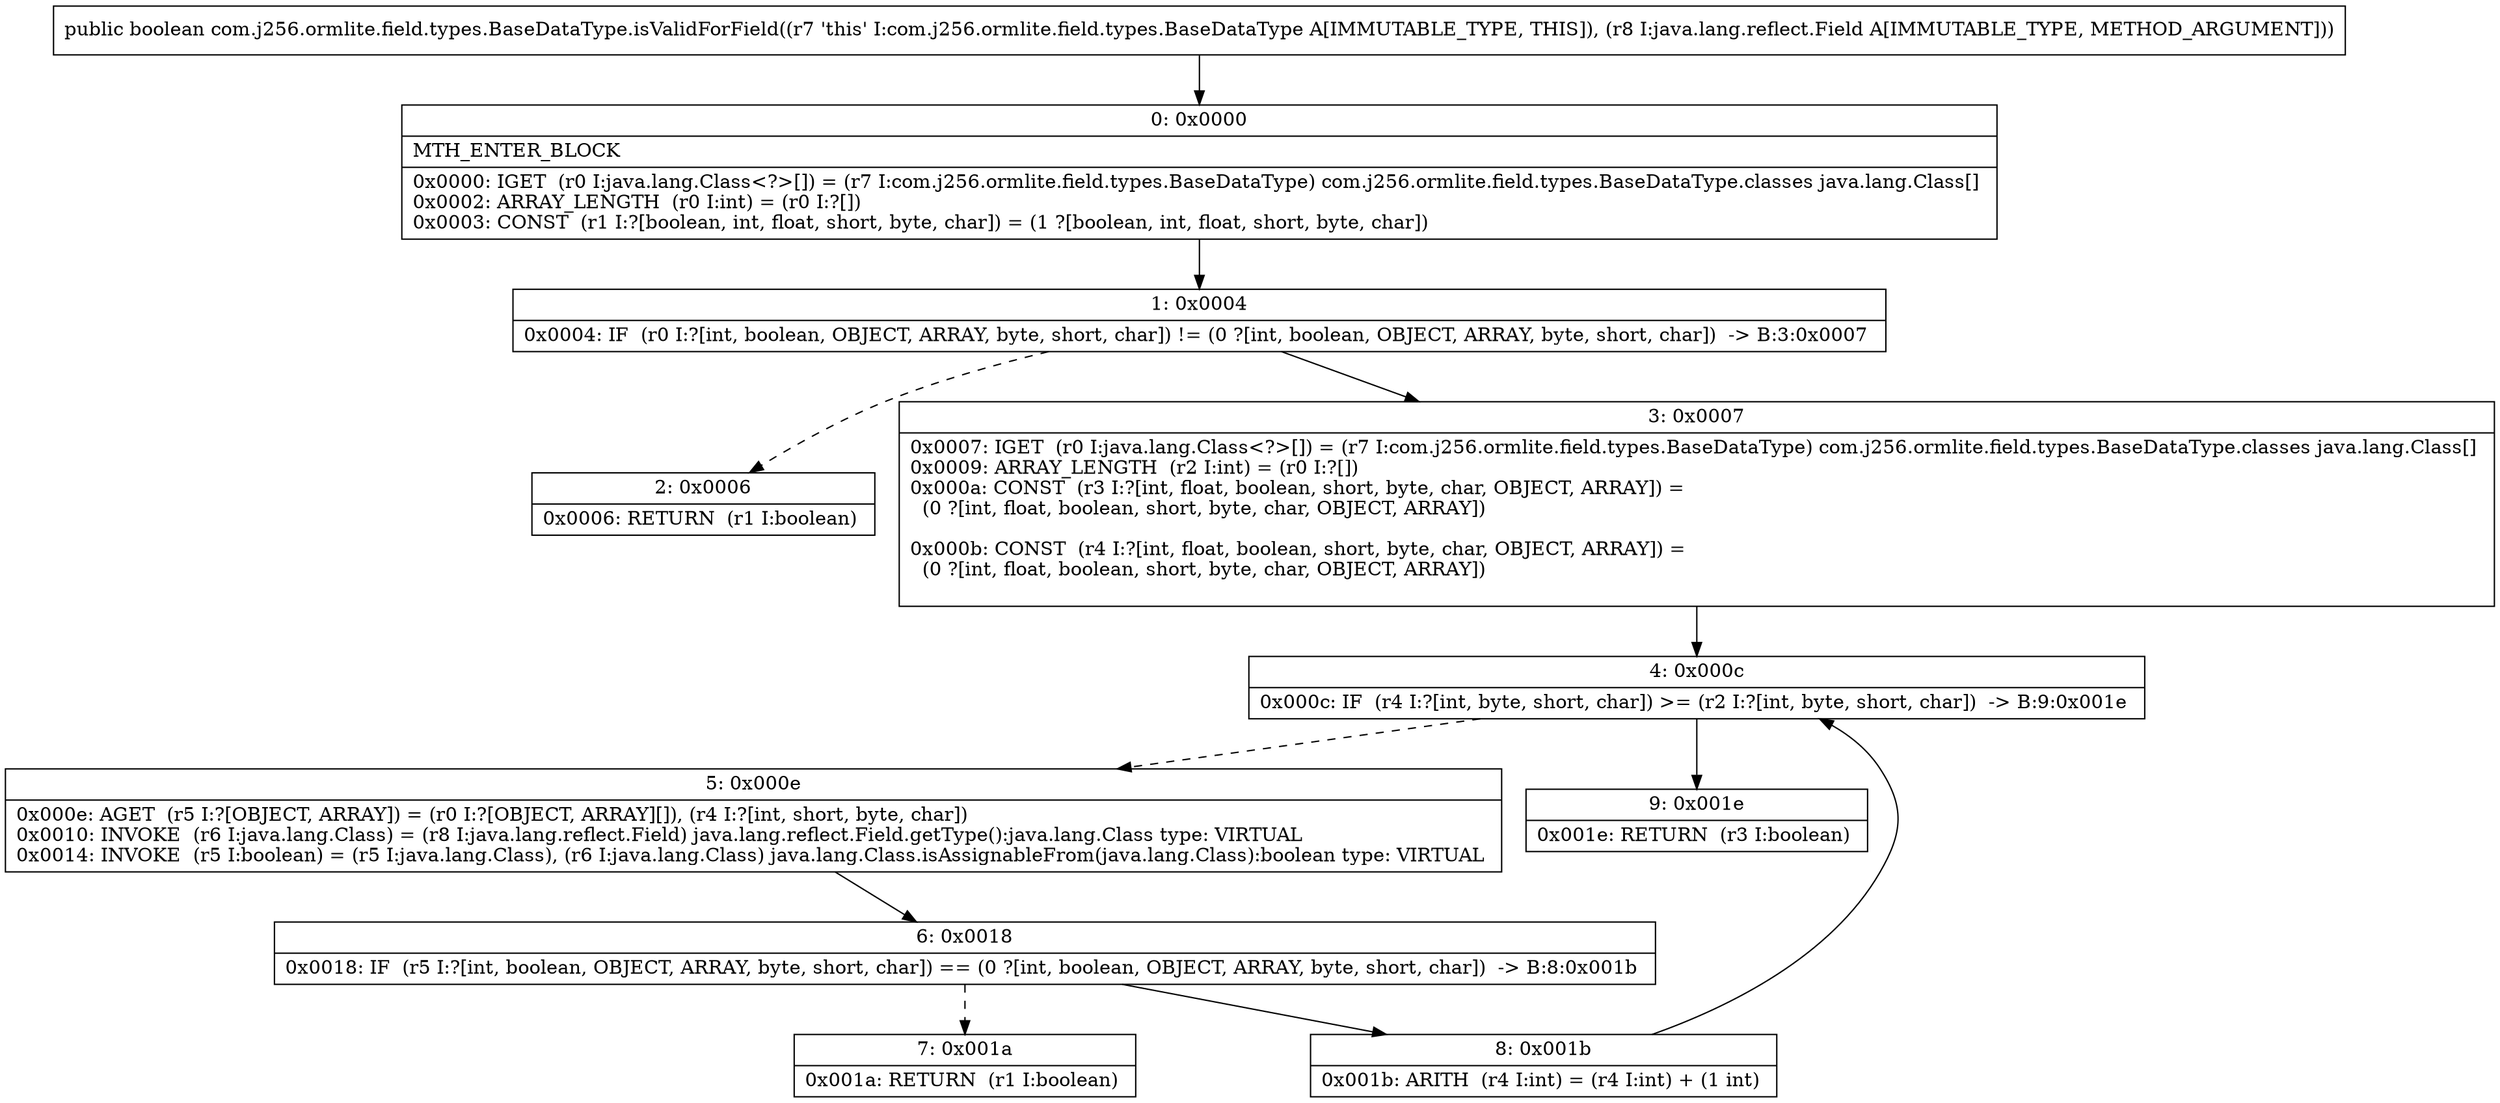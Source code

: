 digraph "CFG forcom.j256.ormlite.field.types.BaseDataType.isValidForField(Ljava\/lang\/reflect\/Field;)Z" {
Node_0 [shape=record,label="{0\:\ 0x0000|MTH_ENTER_BLOCK\l|0x0000: IGET  (r0 I:java.lang.Class\<?\>[]) = (r7 I:com.j256.ormlite.field.types.BaseDataType) com.j256.ormlite.field.types.BaseDataType.classes java.lang.Class[] \l0x0002: ARRAY_LENGTH  (r0 I:int) = (r0 I:?[]) \l0x0003: CONST  (r1 I:?[boolean, int, float, short, byte, char]) = (1 ?[boolean, int, float, short, byte, char]) \l}"];
Node_1 [shape=record,label="{1\:\ 0x0004|0x0004: IF  (r0 I:?[int, boolean, OBJECT, ARRAY, byte, short, char]) != (0 ?[int, boolean, OBJECT, ARRAY, byte, short, char])  \-\> B:3:0x0007 \l}"];
Node_2 [shape=record,label="{2\:\ 0x0006|0x0006: RETURN  (r1 I:boolean) \l}"];
Node_3 [shape=record,label="{3\:\ 0x0007|0x0007: IGET  (r0 I:java.lang.Class\<?\>[]) = (r7 I:com.j256.ormlite.field.types.BaseDataType) com.j256.ormlite.field.types.BaseDataType.classes java.lang.Class[] \l0x0009: ARRAY_LENGTH  (r2 I:int) = (r0 I:?[]) \l0x000a: CONST  (r3 I:?[int, float, boolean, short, byte, char, OBJECT, ARRAY]) = \l  (0 ?[int, float, boolean, short, byte, char, OBJECT, ARRAY])\l \l0x000b: CONST  (r4 I:?[int, float, boolean, short, byte, char, OBJECT, ARRAY]) = \l  (0 ?[int, float, boolean, short, byte, char, OBJECT, ARRAY])\l \l}"];
Node_4 [shape=record,label="{4\:\ 0x000c|0x000c: IF  (r4 I:?[int, byte, short, char]) \>= (r2 I:?[int, byte, short, char])  \-\> B:9:0x001e \l}"];
Node_5 [shape=record,label="{5\:\ 0x000e|0x000e: AGET  (r5 I:?[OBJECT, ARRAY]) = (r0 I:?[OBJECT, ARRAY][]), (r4 I:?[int, short, byte, char]) \l0x0010: INVOKE  (r6 I:java.lang.Class) = (r8 I:java.lang.reflect.Field) java.lang.reflect.Field.getType():java.lang.Class type: VIRTUAL \l0x0014: INVOKE  (r5 I:boolean) = (r5 I:java.lang.Class), (r6 I:java.lang.Class) java.lang.Class.isAssignableFrom(java.lang.Class):boolean type: VIRTUAL \l}"];
Node_6 [shape=record,label="{6\:\ 0x0018|0x0018: IF  (r5 I:?[int, boolean, OBJECT, ARRAY, byte, short, char]) == (0 ?[int, boolean, OBJECT, ARRAY, byte, short, char])  \-\> B:8:0x001b \l}"];
Node_7 [shape=record,label="{7\:\ 0x001a|0x001a: RETURN  (r1 I:boolean) \l}"];
Node_8 [shape=record,label="{8\:\ 0x001b|0x001b: ARITH  (r4 I:int) = (r4 I:int) + (1 int) \l}"];
Node_9 [shape=record,label="{9\:\ 0x001e|0x001e: RETURN  (r3 I:boolean) \l}"];
MethodNode[shape=record,label="{public boolean com.j256.ormlite.field.types.BaseDataType.isValidForField((r7 'this' I:com.j256.ormlite.field.types.BaseDataType A[IMMUTABLE_TYPE, THIS]), (r8 I:java.lang.reflect.Field A[IMMUTABLE_TYPE, METHOD_ARGUMENT])) }"];
MethodNode -> Node_0;
Node_0 -> Node_1;
Node_1 -> Node_2[style=dashed];
Node_1 -> Node_3;
Node_3 -> Node_4;
Node_4 -> Node_5[style=dashed];
Node_4 -> Node_9;
Node_5 -> Node_6;
Node_6 -> Node_7[style=dashed];
Node_6 -> Node_8;
Node_8 -> Node_4;
}


